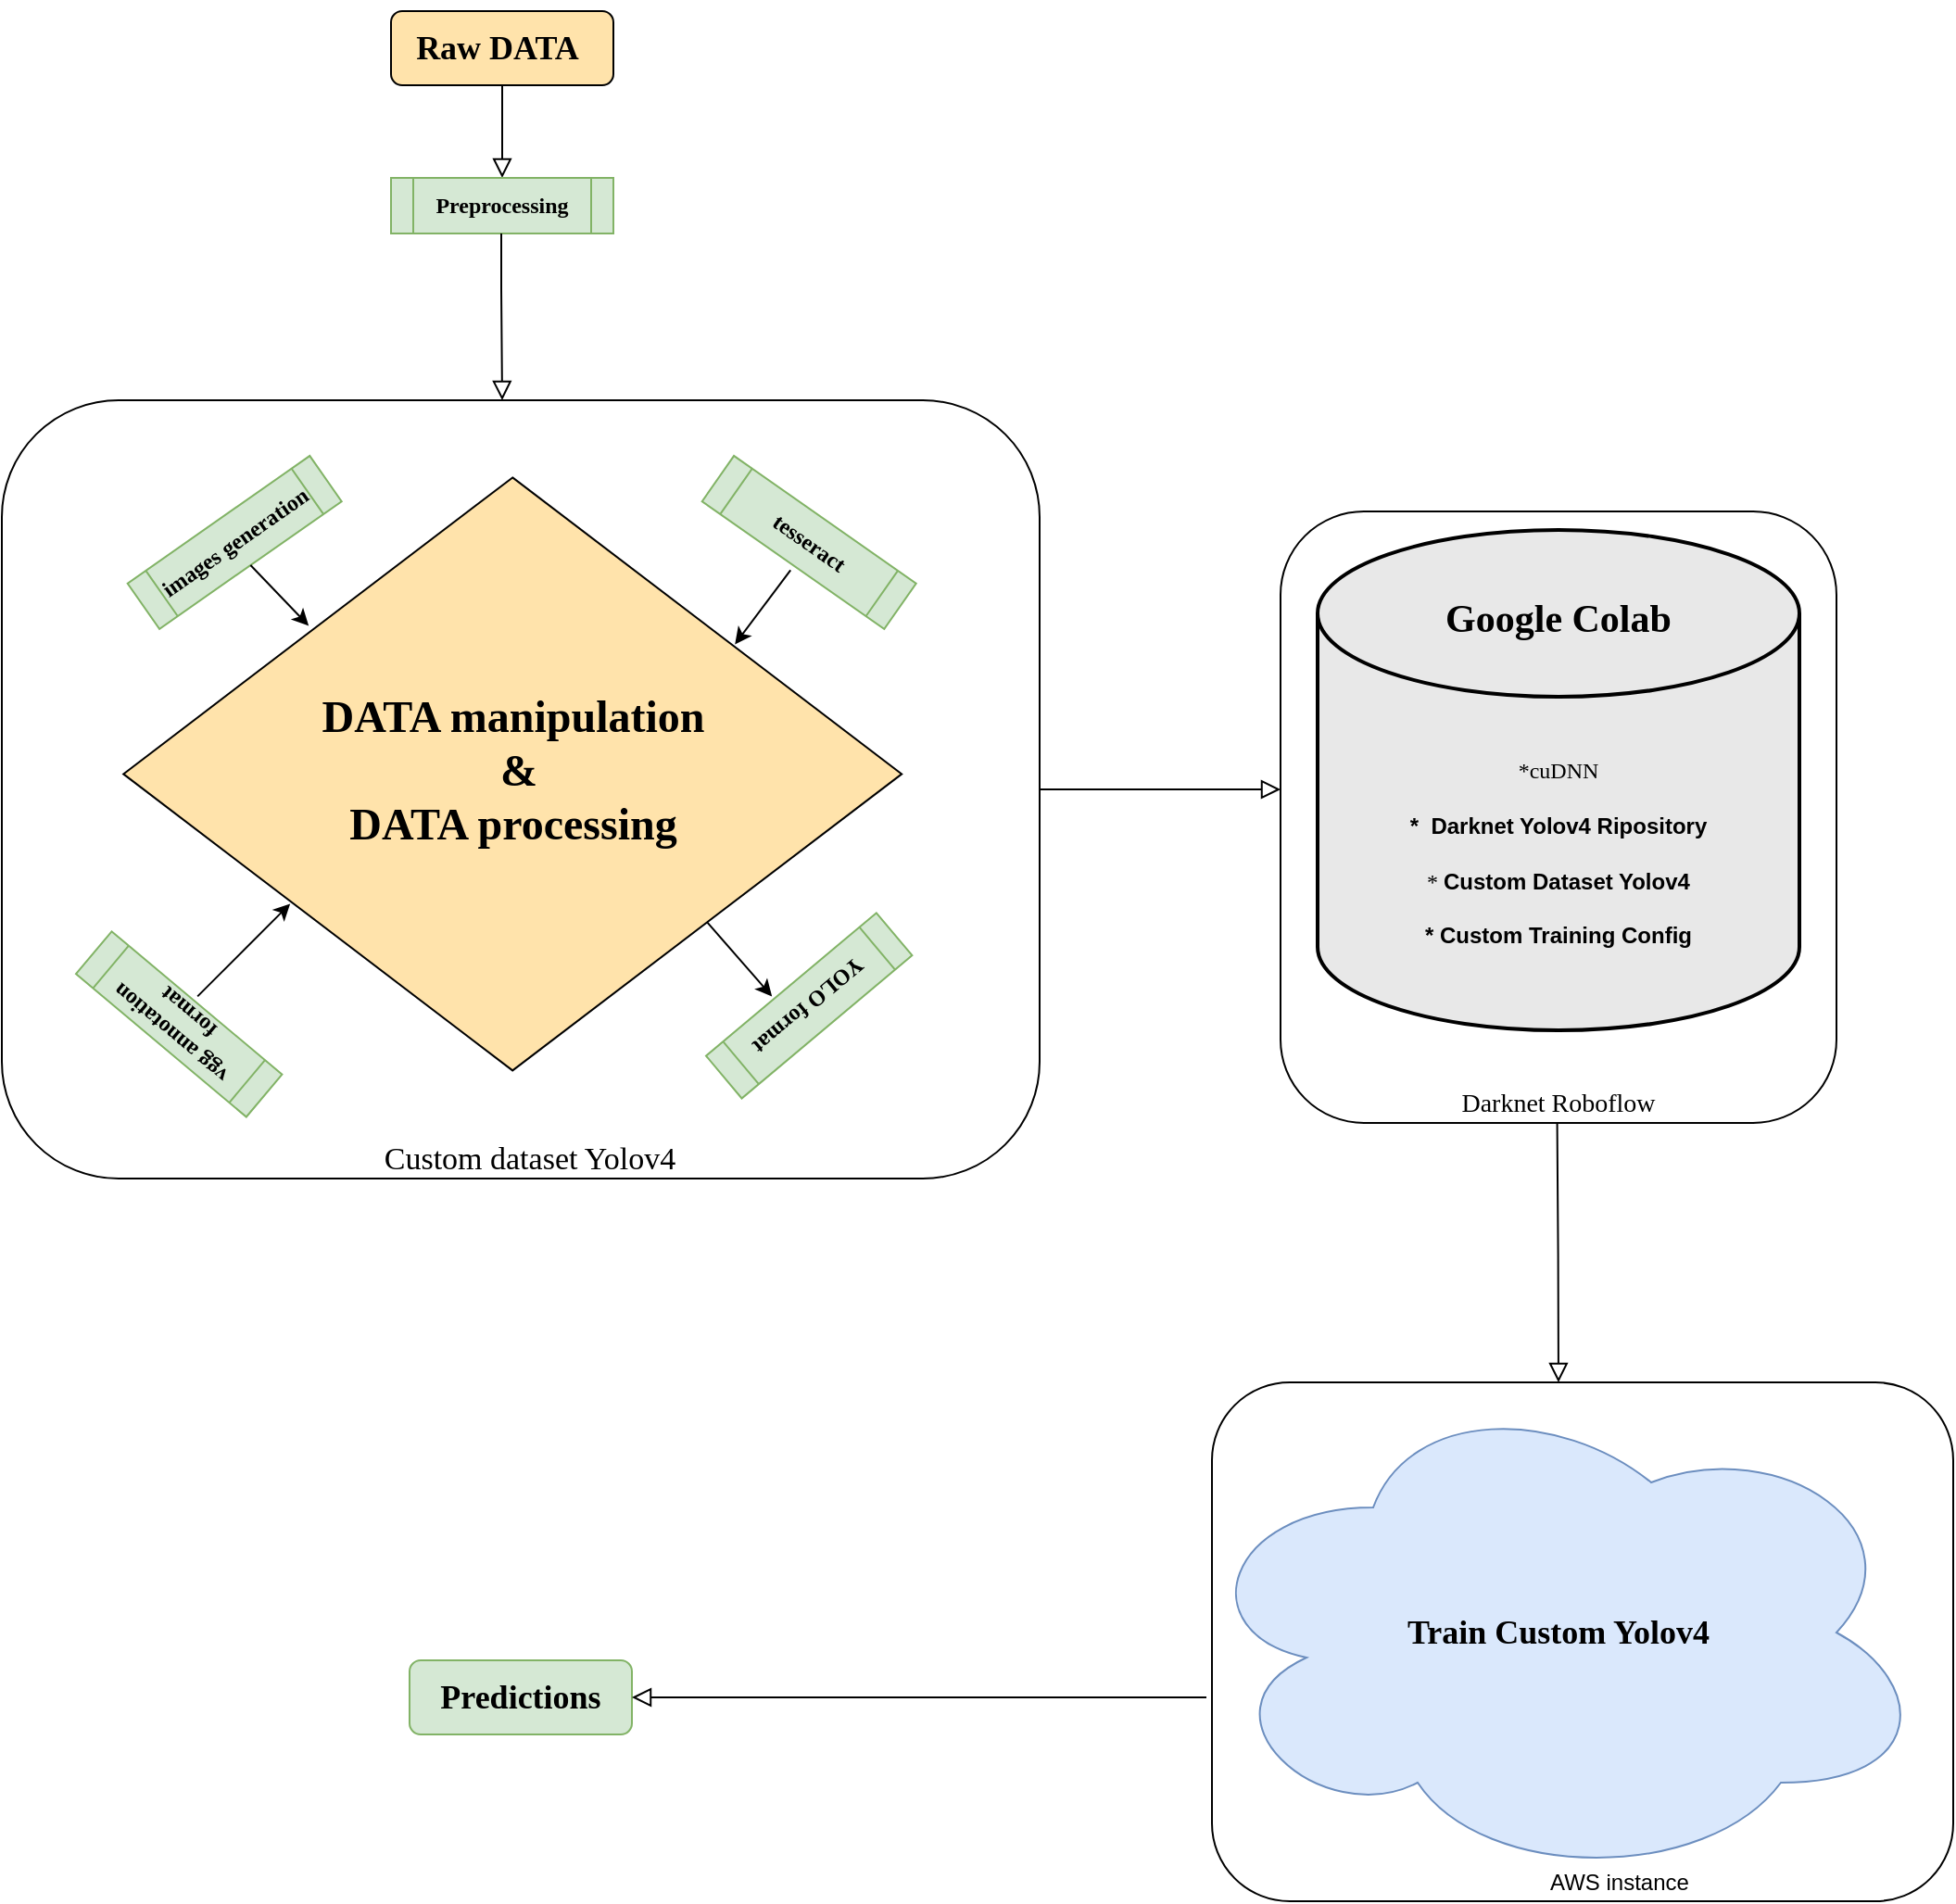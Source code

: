 <mxfile version="14.1.2" type="github">
  <diagram id="C5RBs43oDa-KdzZeNtuy" name="Page-1">
    <mxGraphModel dx="6107" dy="2032" grid="1" gridSize="10" guides="1" tooltips="1" connect="1" arrows="1" fold="1" page="1" pageScale="1" pageWidth="827" pageHeight="1169" math="0" shadow="0">
      <root>
        <mxCell id="WIyWlLk6GJQsqaUBKTNV-0" />
        <mxCell id="WIyWlLk6GJQsqaUBKTNV-1" parent="WIyWlLk6GJQsqaUBKTNV-0" />
        <mxCell id="qS5wxZGcypzcKl70G0fS-44" value="" style="group" vertex="1" connectable="0" parent="WIyWlLk6GJQsqaUBKTNV-1">
          <mxGeometry x="-500.004" y="210" width="1013.004" height="1020" as="geometry" />
        </mxCell>
        <mxCell id="qS5wxZGcypzcKl70G0fS-21" value="" style="group" vertex="1" connectable="0" parent="qS5wxZGcypzcKl70G0fS-44">
          <mxGeometry width="520.004" height="630" as="geometry" />
        </mxCell>
        <mxCell id="qS5wxZGcypzcKl70G0fS-20" value="&lt;span style=&quot;color: rgba(0 , 0 , 0 , 0) ; font-family: monospace ; font-size: 0px&quot;&gt;%3CmxGraphModel%3E%3Croot%3E%3CmxCell%20id%3D%220%22%2F%3E%3CmxCell%20id%3D%221%22%20parent%3D%220%22%2F%3E%3CmxCell%20id%3D%222%22%20value%3D%22%22%20style%3D%22rounded%3D0%3Bhtml%3D1%3BjettySize%3Dauto%3BorthogonalLoop%3D1%3BfontSize%3D11%3BendArrow%3Dblock%3BendFill%3D0%3BendSize%3D8%3BstrokeWidth%3D1%3Bshadow%3D0%3BlabelBackgroundColor%3Dnone%3BedgeStyle%3DorthogonalEdgeStyle%3B%22%20edge%3D%221%22%20parent%3D%221%22%3E%3CmxGeometry%20relative%3D%221%22%20as%3D%22geometry%22%3E%3CmxPoint%20x%3D%22460%22%20y%3D%2280%22%20as%3D%22sourcePoint%22%2F%3E%3CmxPoint%20x%3D%22460%22%20y%3D%22130%22%20as%3D%22targetPoint%22%2F%3E%3C%2FmxGeometry%3E%3C%2FmxCell%3E%3C%2Froot%3E%3C%2FmxGraphModel%3E&lt;/span&gt;" style="rounded=1;whiteSpace=wrap;html=1;" vertex="1" parent="qS5wxZGcypzcKl70G0fS-21">
          <mxGeometry x="-39.996" y="210" width="560" height="420" as="geometry" />
        </mxCell>
        <mxCell id="qS5wxZGcypzcKl70G0fS-15" value="" style="group" vertex="1" connectable="0" parent="qS5wxZGcypzcKl70G0fS-21">
          <mxGeometry y="239.998" width="506.674" height="390.002" as="geometry" />
        </mxCell>
        <mxCell id="WIyWlLk6GJQsqaUBKTNV-6" value="&lt;h1&gt;&lt;font face=&quot;Comic Sans MS&quot;&gt;DATA manipulation&lt;br&gt;&lt;/font&gt;&lt;font face=&quot;Comic Sans MS&quot;&gt;&amp;nbsp;&amp;amp;&lt;br&gt;&lt;/font&gt;&lt;font face=&quot;Comic Sans MS&quot;&gt;DATA processing&lt;/font&gt;&lt;/h1&gt;" style="rhombus;whiteSpace=wrap;html=1;shadow=0;fontFamily=Helvetica;fontSize=12;align=center;strokeWidth=1;spacing=6;spacingTop=-4;fillColor=#FFE3AB;" parent="qS5wxZGcypzcKl70G0fS-15" vertex="1">
          <mxGeometry x="25.604" y="11.702" width="420" height="320" as="geometry" />
        </mxCell>
        <mxCell id="qS5wxZGcypzcKl70G0fS-2" value="&lt;h4&gt;&lt;font face=&quot;Comic Sans MS&quot;&gt;images generation&lt;/font&gt;&lt;/h4&gt;" style="shape=process;whiteSpace=wrap;html=1;backgroundOutline=1;fontStyle=1;rotation=-35;fillColor=#d5e8d4;strokeColor=#82b366;" vertex="1" parent="qS5wxZGcypzcKl70G0fS-15">
          <mxGeometry x="25.604" y="31.702" width="120" height="30" as="geometry" />
        </mxCell>
        <mxCell id="qS5wxZGcypzcKl70G0fS-7" value="&lt;h4&gt;&lt;font face=&quot;Comic Sans MS&quot;&gt;tesseract&lt;/font&gt;&lt;/h4&gt;" style="shape=process;whiteSpace=wrap;html=1;backgroundOutline=1;fontStyle=1;rotation=35;direction=west;fillColor=#d5e8d4;strokeColor=#82b366;" vertex="1" parent="qS5wxZGcypzcKl70G0fS-15">
          <mxGeometry x="335.604" y="31.702" width="120" height="30" as="geometry" />
        </mxCell>
        <mxCell id="qS5wxZGcypzcKl70G0fS-8" value="&lt;h4&gt;&lt;font face=&quot;Comic Sans MS&quot;&gt;vgg annotation format&lt;/font&gt;&lt;/h4&gt;" style="shape=process;whiteSpace=wrap;html=1;backgroundOutline=1;fontStyle=1;rotation=-140;fillColor=#d5e8d4;strokeColor=#82b366;" vertex="1" parent="qS5wxZGcypzcKl70G0fS-15">
          <mxGeometry x="-4.396" y="291.702" width="120" height="30" as="geometry" />
        </mxCell>
        <mxCell id="qS5wxZGcypzcKl70G0fS-9" value="&lt;h4&gt;&lt;font face=&quot;Comic Sans MS&quot;&gt;YOLO format&lt;/font&gt;&lt;/h4&gt;" style="shape=process;whiteSpace=wrap;html=1;backgroundOutline=1;fontStyle=1;rotation=-220;fillColor=#d5e8d4;strokeColor=#82b366;" vertex="1" parent="qS5wxZGcypzcKl70G0fS-15">
          <mxGeometry x="335.604" y="281.702" width="120" height="30" as="geometry" />
        </mxCell>
        <mxCell id="qS5wxZGcypzcKl70G0fS-10" value="" style="endArrow=classic;html=1;" edge="1" parent="qS5wxZGcypzcKl70G0fS-15">
          <mxGeometry width="50" height="50" relative="1" as="geometry">
            <mxPoint x="65.604" y="291.702" as="sourcePoint" />
            <mxPoint x="115.604" y="241.702" as="targetPoint" />
          </mxGeometry>
        </mxCell>
        <mxCell id="qS5wxZGcypzcKl70G0fS-12" value="" style="endArrow=classic;html=1;exitX=1;exitY=1;exitDx=0;exitDy=0;" edge="1" parent="qS5wxZGcypzcKl70G0fS-15" source="WIyWlLk6GJQsqaUBKTNV-6">
          <mxGeometry width="50" height="50" relative="1" as="geometry">
            <mxPoint x="295.604" y="291.702" as="sourcePoint" />
            <mxPoint x="375.604" y="291.702" as="targetPoint" />
          </mxGeometry>
        </mxCell>
        <mxCell id="qS5wxZGcypzcKl70G0fS-13" value="" style="endArrow=classic;html=1;exitX=0.5;exitY=1;exitDx=0;exitDy=0;" edge="1" parent="qS5wxZGcypzcKl70G0fS-15" source="qS5wxZGcypzcKl70G0fS-2">
          <mxGeometry width="50" height="50" relative="1" as="geometry">
            <mxPoint x="75.604" y="141.702" as="sourcePoint" />
            <mxPoint x="125.604" y="91.702" as="targetPoint" />
          </mxGeometry>
        </mxCell>
        <mxCell id="qS5wxZGcypzcKl70G0fS-14" value="" style="endArrow=classic;html=1;" edge="1" parent="qS5wxZGcypzcKl70G0fS-15">
          <mxGeometry width="50" height="50" relative="1" as="geometry">
            <mxPoint x="385.604" y="61.702" as="sourcePoint" />
            <mxPoint x="355.604" y="101.702" as="targetPoint" />
          </mxGeometry>
        </mxCell>
        <mxCell id="qS5wxZGcypzcKl70G0fS-17" value="" style="group" vertex="1" connectable="0" parent="qS5wxZGcypzcKl70G0fS-21">
          <mxGeometry x="170.004" width="120" height="120" as="geometry" />
        </mxCell>
        <mxCell id="WIyWlLk6GJQsqaUBKTNV-2" value="" style="rounded=0;html=1;jettySize=auto;orthogonalLoop=1;fontSize=11;endArrow=block;endFill=0;endSize=8;strokeWidth=1;shadow=0;labelBackgroundColor=none;edgeStyle=orthogonalEdgeStyle;" parent="qS5wxZGcypzcKl70G0fS-17" source="WIyWlLk6GJQsqaUBKTNV-3" edge="1">
          <mxGeometry relative="1" as="geometry">
            <mxPoint x="60" y="90" as="targetPoint" />
          </mxGeometry>
        </mxCell>
        <mxCell id="WIyWlLk6GJQsqaUBKTNV-3" value="&lt;h2&gt;&lt;font face=&quot;Comic Sans MS&quot;&gt;Raw DATA&lt;/font&gt;&amp;nbsp;&lt;/h2&gt;" style="rounded=1;whiteSpace=wrap;html=1;fontSize=12;glass=0;strokeWidth=1;shadow=0;fillColor=#FFE3AB;" parent="qS5wxZGcypzcKl70G0fS-17" vertex="1">
          <mxGeometry width="120" height="40" as="geometry" />
        </mxCell>
        <mxCell id="qS5wxZGcypzcKl70G0fS-6" value="&lt;h4&gt;&lt;font face=&quot;Comic Sans MS&quot;&gt;Preprocessing&lt;/font&gt;&lt;/h4&gt;" style="shape=process;whiteSpace=wrap;html=1;backgroundOutline=1;fontStyle=1;fillColor=#d5e8d4;strokeColor=#82b366;" vertex="1" parent="qS5wxZGcypzcKl70G0fS-17">
          <mxGeometry y="90" width="120" height="30" as="geometry" />
        </mxCell>
        <mxCell id="qS5wxZGcypzcKl70G0fS-19" value="" style="rounded=0;html=1;jettySize=auto;orthogonalLoop=1;fontSize=11;endArrow=block;endFill=0;endSize=8;strokeWidth=1;shadow=0;labelBackgroundColor=none;edgeStyle=orthogonalEdgeStyle;" edge="1" parent="qS5wxZGcypzcKl70G0fS-21">
          <mxGeometry relative="1" as="geometry">
            <mxPoint x="229.504" y="120" as="sourcePoint" />
            <mxPoint x="230.004" y="210" as="targetPoint" />
            <Array as="points">
              <mxPoint x="230.004" y="150" />
              <mxPoint x="230.004" y="150" />
            </Array>
          </mxGeometry>
        </mxCell>
        <mxCell id="qS5wxZGcypzcKl70G0fS-30" value="&lt;font face=&quot;Lucida Console&quot; style=&quot;font-size: 17px&quot;&gt;Custom dataset Yolov4&lt;/font&gt;" style="text;html=1;strokeColor=none;fillColor=none;align=center;verticalAlign=middle;whiteSpace=wrap;rounded=0;" vertex="1" parent="qS5wxZGcypzcKl70G0fS-21">
          <mxGeometry x="150" y="610" width="190" height="20" as="geometry" />
        </mxCell>
        <mxCell id="qS5wxZGcypzcKl70G0fS-32" value="" style="group" vertex="1" connectable="0" parent="qS5wxZGcypzcKl70G0fS-44">
          <mxGeometry x="650.004" y="270" width="300" height="330" as="geometry" />
        </mxCell>
        <mxCell id="qS5wxZGcypzcKl70G0fS-31" value="" style="rounded=1;whiteSpace=wrap;html=1;" vertex="1" parent="qS5wxZGcypzcKl70G0fS-32">
          <mxGeometry width="300" height="330" as="geometry" />
        </mxCell>
        <mxCell id="qS5wxZGcypzcKl70G0fS-27" value="&lt;h4&gt;&lt;font face=&quot;Comic Sans MS&quot; style=&quot;font-weight: normal&quot;&gt;&lt;br&gt;&lt;/font&gt;&lt;/h4&gt;&lt;h4&gt;&lt;font face=&quot;Comic Sans MS&quot; style=&quot;font-weight: normal&quot;&gt;&lt;br&gt;&lt;/font&gt;&lt;/h4&gt;&lt;h4&gt;&lt;font face=&quot;Comic Sans MS&quot; style=&quot;font-weight: normal&quot;&gt;&lt;br&gt;&lt;/font&gt;&lt;/h4&gt;&lt;h4&gt;&lt;font face=&quot;Comic Sans MS&quot; style=&quot;font-weight: normal&quot;&gt;*cuDNN&lt;/font&gt;&lt;br&gt;&lt;/h4&gt;&lt;h4&gt;*&amp;nbsp; Darknet Yolov4 Ripository&lt;/h4&gt;&lt;div&gt;&lt;font face=&quot;Comic Sans MS&quot;&gt;* &lt;/font&gt;&lt;b&gt;Custom Dataset Yolov4&lt;/b&gt;&lt;/div&gt;&lt;div&gt;&lt;b&gt;&lt;br&gt;&lt;/b&gt;&lt;/div&gt;&lt;div&gt;&lt;b&gt;* Custom Training Config&lt;/b&gt;&lt;/div&gt;&lt;div&gt;&lt;b&gt;&lt;br&gt;&lt;/b&gt;&lt;/div&gt;&lt;div&gt;&lt;b&gt;&amp;nbsp;&lt;/b&gt;&lt;/div&gt;" style="strokeWidth=2;html=1;shape=mxgraph.flowchart.database;whiteSpace=wrap;fillColor=#E8E8E8;" vertex="1" parent="qS5wxZGcypzcKl70G0fS-32">
          <mxGeometry x="20" y="10" width="260" height="270" as="geometry" />
        </mxCell>
        <mxCell id="qS5wxZGcypzcKl70G0fS-28" value="&lt;h4&gt;&lt;font style=&quot;font-size: 21px&quot; face=&quot;Comic Sans MS&quot;&gt;Google Colab&lt;/font&gt;&lt;/h4&gt;" style="text;html=1;strokeColor=none;fillColor=none;align=center;verticalAlign=middle;whiteSpace=wrap;rounded=0;" vertex="1" parent="qS5wxZGcypzcKl70G0fS-32">
          <mxGeometry x="75" y="40" width="150" height="35" as="geometry" />
        </mxCell>
        <mxCell id="qS5wxZGcypzcKl70G0fS-29" value="&lt;h4&gt;&lt;font face=&quot;Lucida Console&quot; style=&quot;font-weight: normal ; font-size: 14px&quot;&gt;Darknet Roboflow&lt;/font&gt;&lt;/h4&gt;" style="text;html=1;strokeColor=none;fillColor=none;align=center;verticalAlign=middle;whiteSpace=wrap;rounded=0;" vertex="1" parent="qS5wxZGcypzcKl70G0fS-32">
          <mxGeometry x="90" y="310" width="120" height="20" as="geometry" />
        </mxCell>
        <mxCell id="qS5wxZGcypzcKl70G0fS-40" value="" style="group" vertex="1" connectable="0" parent="qS5wxZGcypzcKl70G0fS-44">
          <mxGeometry x="600.004" y="740" width="413" height="280" as="geometry" />
        </mxCell>
        <mxCell id="qS5wxZGcypzcKl70G0fS-35" value="" style="rounded=1;whiteSpace=wrap;html=1;" vertex="1" parent="qS5wxZGcypzcKl70G0fS-40">
          <mxGeometry x="13" width="400" height="280" as="geometry" />
        </mxCell>
        <mxCell id="qS5wxZGcypzcKl70G0fS-33" value="&lt;h2&gt;&lt;font face=&quot;Comic Sans MS&quot;&gt;Train Custom Yolov4&lt;/font&gt;&lt;/h2&gt;" style="ellipse;shape=cloud;whiteSpace=wrap;html=1;fillColor=#dae8fc;strokeColor=#6c8ebf;" vertex="1" parent="qS5wxZGcypzcKl70G0fS-40">
          <mxGeometry width="400" height="270" as="geometry" />
        </mxCell>
        <mxCell id="qS5wxZGcypzcKl70G0fS-38" value="AWS instance" style="text;html=1;strokeColor=none;fillColor=none;align=center;verticalAlign=middle;whiteSpace=wrap;rounded=0;" vertex="1" parent="qS5wxZGcypzcKl70G0fS-40">
          <mxGeometry x="183" y="260" width="100" height="20" as="geometry" />
        </mxCell>
        <mxCell id="qS5wxZGcypzcKl70G0fS-42" value="" style="rounded=0;html=1;jettySize=auto;orthogonalLoop=1;fontSize=11;endArrow=block;endFill=0;endSize=8;strokeWidth=1;shadow=0;labelBackgroundColor=none;edgeStyle=orthogonalEdgeStyle;" edge="1" parent="qS5wxZGcypzcKl70G0fS-44">
          <mxGeometry relative="1" as="geometry">
            <mxPoint x="520.004" y="420" as="sourcePoint" />
            <mxPoint x="650.004" y="420" as="targetPoint" />
            <Array as="points">
              <mxPoint x="640.004" y="420" />
            </Array>
          </mxGeometry>
        </mxCell>
        <mxCell id="qS5wxZGcypzcKl70G0fS-43" value="" style="rounded=0;html=1;jettySize=auto;orthogonalLoop=1;fontSize=11;endArrow=block;endFill=0;endSize=8;strokeWidth=1;shadow=0;labelBackgroundColor=none;edgeStyle=orthogonalEdgeStyle;" edge="1" parent="qS5wxZGcypzcKl70G0fS-44" target="qS5wxZGcypzcKl70G0fS-33">
          <mxGeometry relative="1" as="geometry">
            <mxPoint x="799.294" y="600" as="sourcePoint" />
            <mxPoint x="799.794" y="690" as="targetPoint" />
            <Array as="points" />
          </mxGeometry>
        </mxCell>
        <mxCell id="WIyWlLk6GJQsqaUBKTNV-11" value="&lt;h2&gt;&lt;font face=&quot;Comic Sans MS&quot;&gt;Predictions&lt;/font&gt;&lt;/h2&gt;" style="rounded=1;whiteSpace=wrap;html=1;fontSize=12;glass=0;strokeWidth=1;shadow=0;fillColor=#d5e8d4;strokeColor=#82b366;" parent="qS5wxZGcypzcKl70G0fS-44" vertex="1">
          <mxGeometry x="180.004" y="890" width="120" height="40" as="geometry" />
        </mxCell>
        <mxCell id="qS5wxZGcypzcKl70G0fS-47" value="" style="rounded=0;html=1;jettySize=auto;orthogonalLoop=1;fontSize=11;endArrow=block;endFill=0;endSize=8;strokeWidth=1;shadow=0;labelBackgroundColor=none;edgeStyle=orthogonalEdgeStyle;entryX=1;entryY=0.5;entryDx=0;entryDy=0;" edge="1" parent="qS5wxZGcypzcKl70G0fS-44" target="WIyWlLk6GJQsqaUBKTNV-11">
          <mxGeometry relative="1" as="geometry">
            <mxPoint x="610.004" y="910" as="sourcePoint" />
            <mxPoint x="270.004" y="740" as="targetPoint" />
            <Array as="points">
              <mxPoint x="470" y="910" />
              <mxPoint x="470" y="910" />
            </Array>
          </mxGeometry>
        </mxCell>
      </root>
    </mxGraphModel>
  </diagram>
</mxfile>
